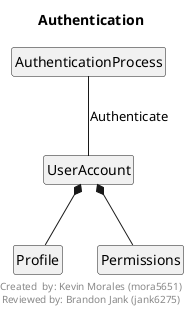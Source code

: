 @startuml
footer
Created  by: Kevin Morales (mora5651)
Reviewed by: Brandon Jank (jank6275)
endfooter
hide circles 
hide members
title <b>Authentication</b>
AuthenticationProcess  --  UserAccount : Authenticate
UserAccount *-- Profile
UserAccount *-- Permissions
@enduml